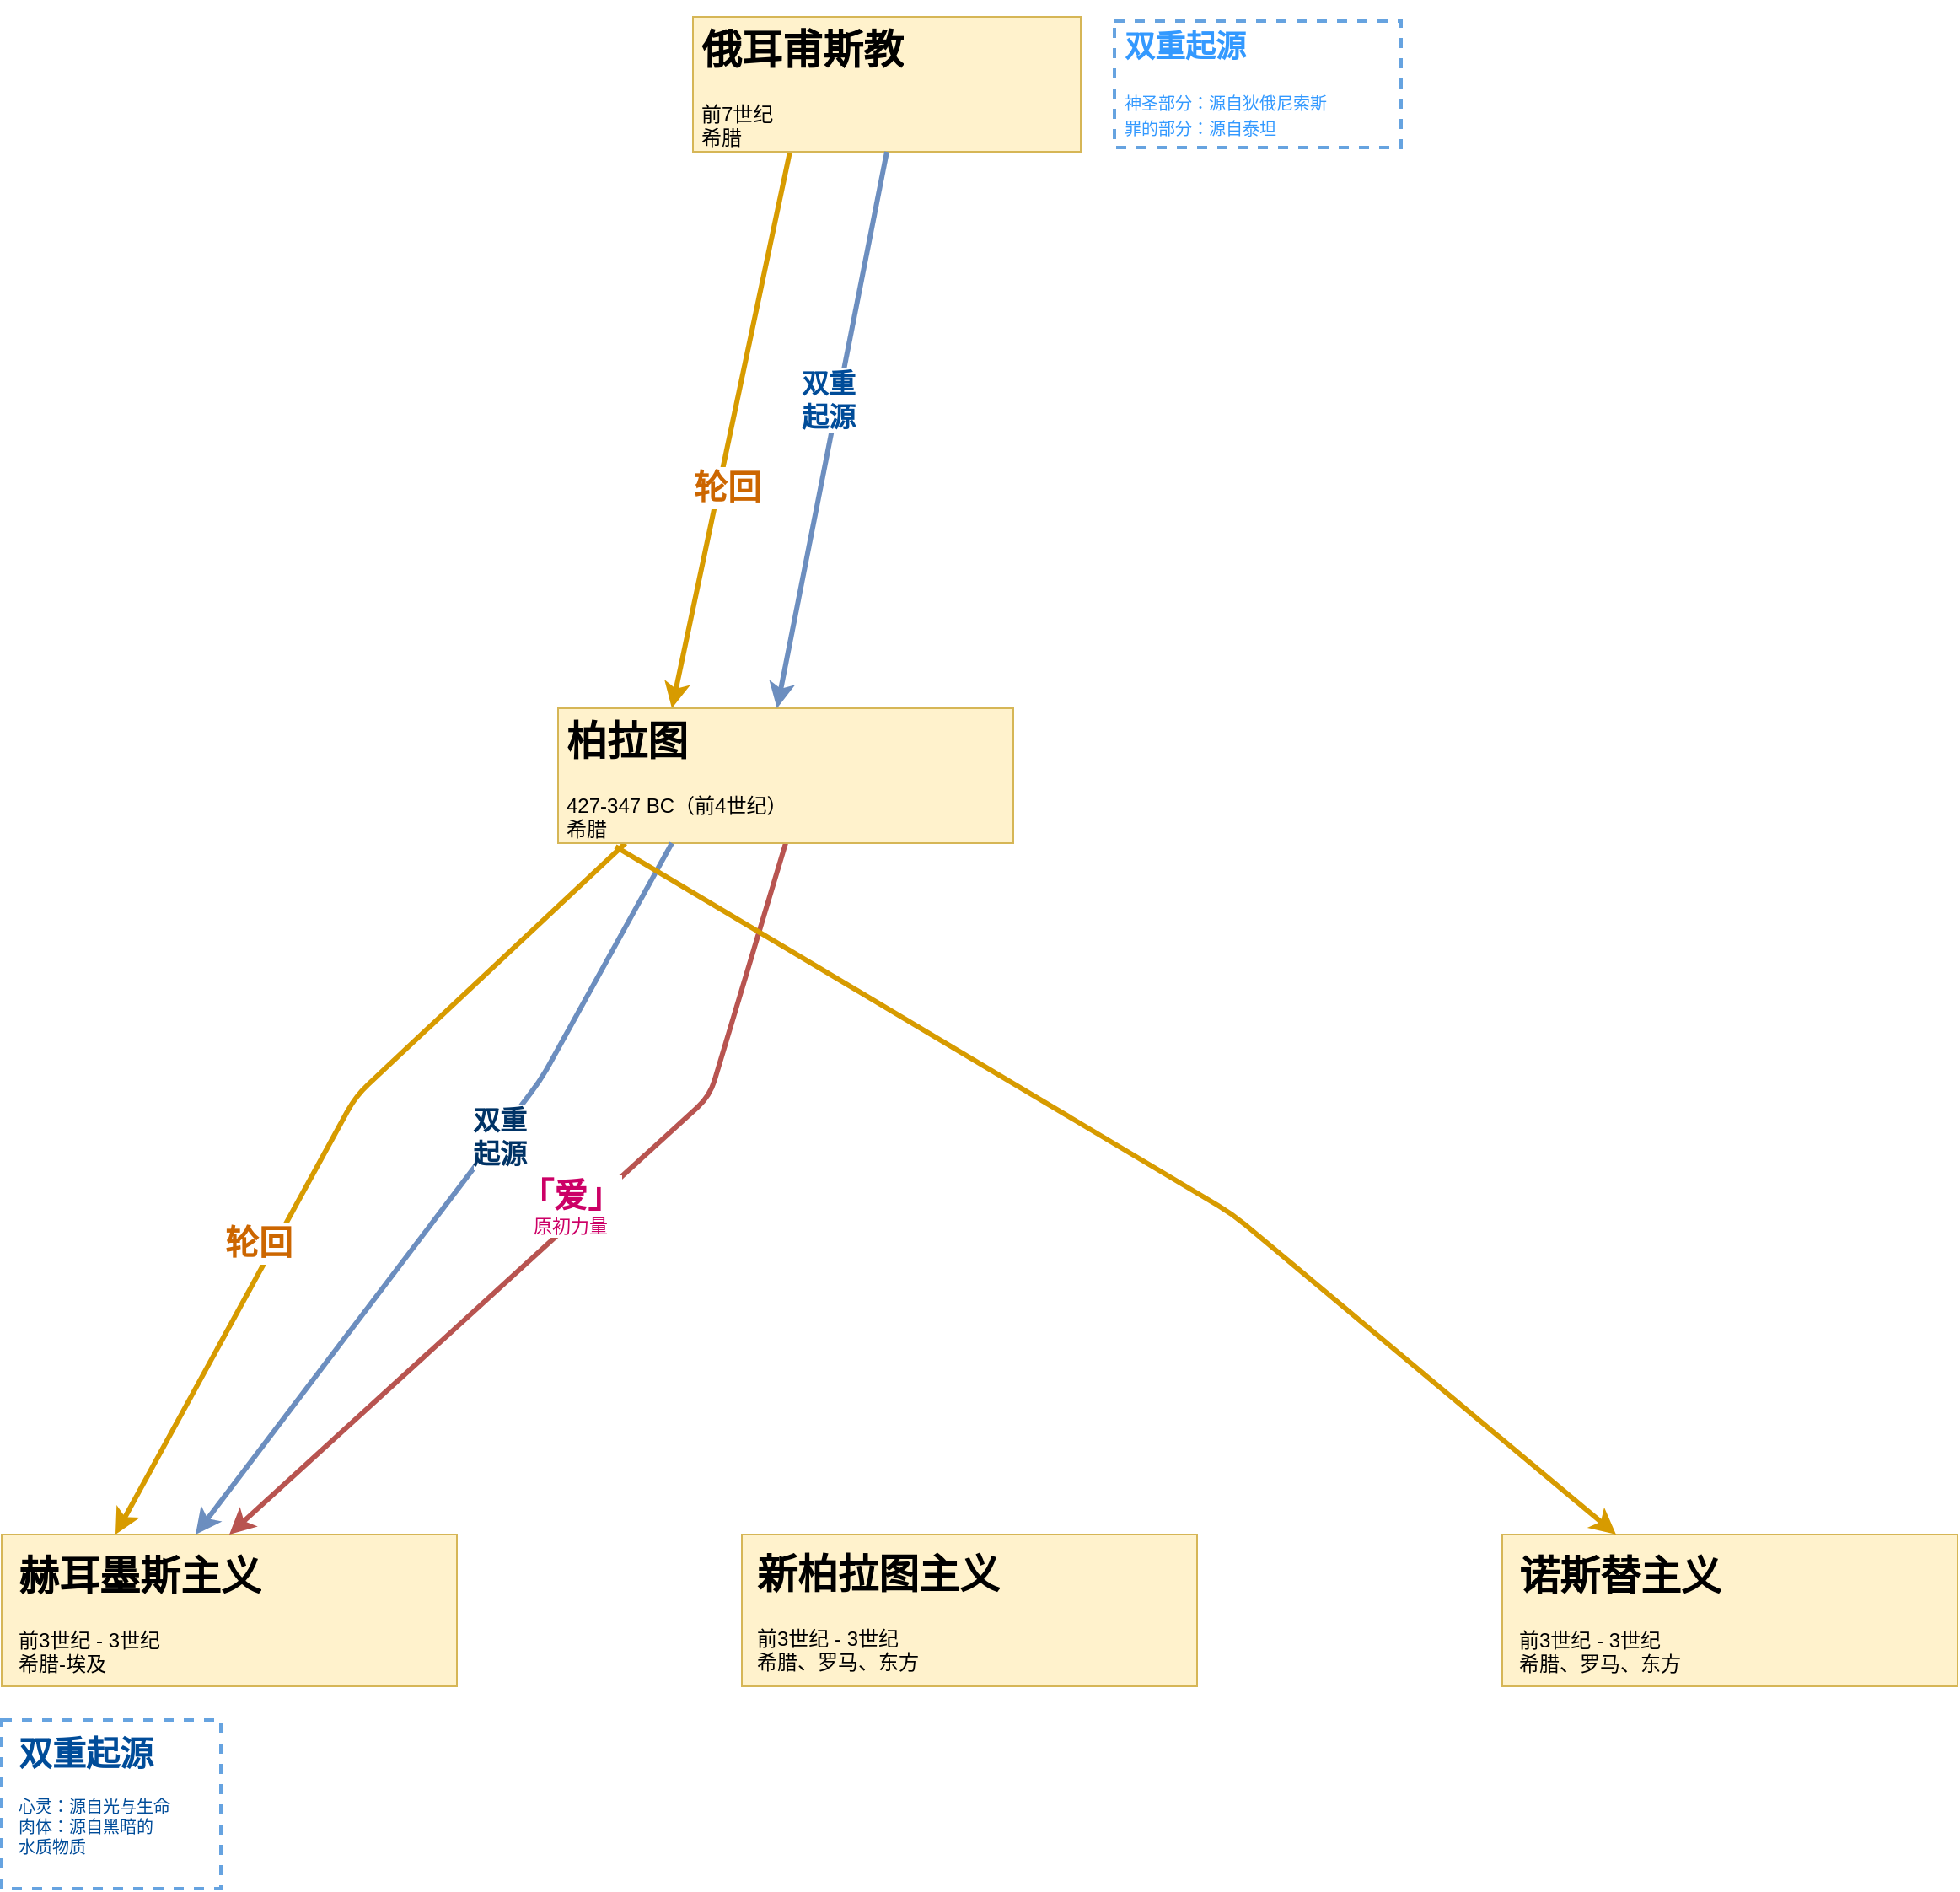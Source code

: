 <mxfile version="13.6.2" type="github">
  <diagram id="PGQh33GmGEEabXiE0Ceb" name="Page-1">
    <mxGraphModel dx="1572" dy="822" grid="1" gridSize="10" guides="1" tooltips="1" connect="1" arrows="1" fold="1" page="1" pageScale="1" pageWidth="2339" pageHeight="3300" math="0" shadow="0">
      <root>
        <mxCell id="0" />
        <mxCell id="1" parent="0" />
        <mxCell id="EsB_VxGgM87q5KJYcQod-5" value="&lt;font style=&quot;font-size: 20px&quot;&gt;轮回&lt;/font&gt;" style="endArrow=classic;html=1;entryX=0.25;entryY=0;entryDx=0;entryDy=0;fillColor=#ffe6cc;strokeColor=#d79b00;strokeWidth=3;exitX=0.25;exitY=1;exitDx=0;exitDy=0;fontSize=18;fontColor=#CC6600;fontStyle=1" parent="1" source="N6O5T9l40N1phpzyZDKu-2" target="N6O5T9l40N1phpzyZDKu-3" edge="1">
          <mxGeometry x="0.206" y="5" width="50" height="50" relative="1" as="geometry">
            <mxPoint x="190" y="120" as="sourcePoint" />
            <mxPoint x="167.5" y="290" as="targetPoint" />
            <Array as="points" />
            <mxPoint y="-1" as="offset" />
          </mxGeometry>
        </mxCell>
        <mxCell id="EsB_VxGgM87q5KJYcQod-7" value="&lt;font style=&quot;font-size: 20px&quot; color=&quot;#cc6600&quot;&gt;轮回&lt;/font&gt;" style="endArrow=classic;html=1;entryX=0.25;entryY=0;entryDx=0;entryDy=0;fillColor=#ffe6cc;strokeColor=#d79b00;strokeWidth=3;fontSize=18;exitX=0.148;exitY=1;exitDx=0;exitDy=0;fontColor=#994C00;fontStyle=1;exitPerimeter=0;" parent="1" source="N6O5T9l40N1phpzyZDKu-3" target="EsB_VxGgM87q5KJYcQod-18" edge="1">
          <mxGeometry x="-0.04" y="64" width="50" height="50" relative="1" as="geometry">
            <mxPoint x="430" y="470" as="sourcePoint" />
            <mxPoint x="165" y="520" as="targetPoint" />
            <Array as="points">
              <mxPoint x="400" y="660" />
            </Array>
            <mxPoint x="-101" y="32" as="offset" />
          </mxGeometry>
        </mxCell>
        <mxCell id="EsB_VxGgM87q5KJYcQod-18" value="&lt;h1&gt;赫耳墨斯主义&lt;/h1&gt;&lt;div&gt;前3世纪 - 3世纪&lt;/div&gt;&lt;div&gt;希腊-埃及&lt;br&gt;&lt;/div&gt;" style="text;html=1;strokeColor=#d6b656;fillColor=#fff2cc;spacing=10;spacingTop=-20;whiteSpace=wrap;overflow=hidden;rounded=0;glass=0;" parent="1" vertex="1">
          <mxGeometry x="190" y="920" width="270" height="90" as="geometry" />
        </mxCell>
        <mxCell id="EsB_VxGgM87q5KJYcQod-22" value="&lt;div style=&quot;text-align: left&quot;&gt;&lt;b&gt;&lt;font color=&quot;#cc0066&quot;&gt;&lt;font style=&quot;font-size: 20px&quot;&gt;「爱&lt;/font&gt;&lt;span style=&quot;font-size: 20px&quot;&gt;」&lt;/span&gt;&lt;/font&gt;&lt;/b&gt;&lt;/div&gt;&lt;font color=&quot;#cc0066&quot;&gt;原初力量&lt;/font&gt;" style="endArrow=classic;html=1;fillColor=#f8cecc;strokeColor=#b85450;entryX=0.5;entryY=0;entryDx=0;entryDy=0;exitX=0.5;exitY=1;exitDx=0;exitDy=0;strokeWidth=3;" parent="1" source="N6O5T9l40N1phpzyZDKu-3" target="EsB_VxGgM87q5KJYcQod-18" edge="1">
          <mxGeometry x="-0.034" y="-8" width="50" height="50" relative="1" as="geometry">
            <mxPoint x="330" y="390" as="sourcePoint" />
            <mxPoint x="310" y="660" as="targetPoint" />
            <Array as="points">
              <mxPoint x="610" y="660" />
            </Array>
            <mxPoint as="offset" />
          </mxGeometry>
        </mxCell>
        <mxCell id="N6O5T9l40N1phpzyZDKu-2" value="&lt;h1&gt;俄耳甫斯教&lt;/h1&gt;&lt;div&gt;前7世纪&lt;/div&gt;&lt;div&gt;希腊&lt;/div&gt;" style="text;html=1;strokeColor=#d6b656;fillColor=#fff2cc;spacing=5;spacingTop=-20;whiteSpace=wrap;overflow=hidden;rounded=0;glass=0;" parent="1" vertex="1">
          <mxGeometry x="600" y="20" width="230" height="80" as="geometry" />
        </mxCell>
        <mxCell id="N6O5T9l40N1phpzyZDKu-3" value="&lt;h1&gt;柏拉图&lt;/h1&gt;&lt;div&gt;427-347 BC（前4世纪）&lt;/div&gt;&lt;div&gt;希腊&lt;br&gt;&lt;/div&gt;" style="text;html=1;strokeColor=#d6b656;fillColor=#fff2cc;spacing=5;spacingTop=-20;whiteSpace=wrap;overflow=hidden;rounded=0;glass=0;" parent="1" vertex="1">
          <mxGeometry x="520" y="430" width="270" height="80" as="geometry" />
        </mxCell>
        <mxCell id="N6O5T9l40N1phpzyZDKu-7" value="双重&lt;br&gt;起源" style="endArrow=classic;html=1;fontSize=16;exitX=0.5;exitY=1;exitDx=0;exitDy=0;entryX=0.481;entryY=0;entryDx=0;entryDy=0;entryPerimeter=0;fillColor=#dae8fc;strokeColor=#6c8ebf;strokeWidth=3;fontColor=#004C99;fontStyle=1" parent="1" source="N6O5T9l40N1phpzyZDKu-2" target="N6O5T9l40N1phpzyZDKu-3" edge="1">
          <mxGeometry x="-0.101" y="-5" width="50" height="50" relative="1" as="geometry">
            <mxPoint x="490" y="520" as="sourcePoint" />
            <mxPoint x="540" y="470" as="targetPoint" />
            <Array as="points" />
            <mxPoint x="-1" as="offset" />
          </mxGeometry>
        </mxCell>
        <mxCell id="N6O5T9l40N1phpzyZDKu-8" value="双重&lt;br&gt;起源" style="endArrow=classic;html=1;fontSize=16;entryX=0.426;entryY=0;entryDx=0;entryDy=0;entryPerimeter=0;fillColor=#dae8fc;strokeColor=#6c8ebf;strokeWidth=3;fontColor=#003366;fontStyle=1;exitX=0.25;exitY=1;exitDx=0;exitDy=0;" parent="1" target="EsB_VxGgM87q5KJYcQod-18" edge="1" source="N6O5T9l40N1phpzyZDKu-3">
          <mxGeometry x="-0.19" y="1" width="50" height="50" relative="1" as="geometry">
            <mxPoint x="660" y="510" as="sourcePoint" />
            <mxPoint x="474.87" y="650" as="targetPoint" />
            <Array as="points">
              <mxPoint x="510" y="650" />
            </Array>
            <mxPoint as="offset" />
          </mxGeometry>
        </mxCell>
        <mxCell id="N6O5T9l40N1phpzyZDKu-15" value="&lt;h1 style=&quot;font-size: 20px&quot;&gt;&lt;font style=&quot;font-size: 20px&quot;&gt;双重起源&lt;/font&gt;&lt;/h1&gt;&lt;div style=&quot;font-size: 10px&quot;&gt;心灵：源自光与生命&lt;/div&gt;&lt;div style=&quot;font-size: 10px&quot;&gt;肉体：源自黑暗的&lt;/div&gt;&lt;div style=&quot;font-size: 10px&quot;&gt;水质物质&lt;/div&gt;" style="text;html=1;spacing=10;spacingTop=-20;whiteSpace=wrap;overflow=hidden;rounded=0;glass=0;fontColor=#004C99;dashed=1;strokeWidth=2;opacity=60;strokeColor=#0066CC;" parent="1" vertex="1">
          <mxGeometry x="190" y="1030" width="130" height="100" as="geometry" />
        </mxCell>
        <mxCell id="NyYfzIQzvW2G4Te5tXXI-2" value="&lt;font&gt;&lt;b&gt;&lt;font style=&quot;font-size: 18px&quot;&gt;双重起源&lt;/font&gt;&lt;/b&gt;&lt;br&gt;&lt;br&gt;&lt;span style=&quot;font-size: 10px&quot;&gt;神圣部分：源自狄俄尼索斯&lt;/span&gt;&lt;br style=&quot;font-size: 10px&quot;&gt;&lt;span style=&quot;font-size: 10px&quot;&gt;罪的部分：源自泰坦&lt;/span&gt;&lt;/font&gt;" style="text;html=1;fillColor=none;align=left;verticalAlign=middle;whiteSpace=wrap;rounded=0;dashed=1;strokeWidth=2;opacity=60;strokeColor=#0066CC;spacing=6;fontColor=#3399FF;" vertex="1" parent="1">
          <mxGeometry x="850" y="22.5" width="170" height="75" as="geometry" />
        </mxCell>
        <mxCell id="NyYfzIQzvW2G4Te5tXXI-5" value="&lt;h1&gt;新柏拉图主义&lt;/h1&gt;&lt;div&gt;前3世纪 - 3世纪&lt;/div&gt;&lt;div&gt;希腊、罗马、东方&lt;br&gt;&lt;/div&gt;" style="text;html=1;strokeColor=#d6b656;fillColor=#fff2cc;spacing=9;spacingTop=-20;whiteSpace=wrap;overflow=hidden;rounded=0;glass=0;" vertex="1" parent="1">
          <mxGeometry x="629" y="920" width="270" height="90" as="geometry" />
        </mxCell>
        <mxCell id="NyYfzIQzvW2G4Te5tXXI-9" value="&lt;h1&gt;诺斯替主义&lt;/h1&gt;&lt;div&gt;前3世纪 - 3世纪&lt;/div&gt;&lt;div&gt;希腊、罗马、东方&lt;br&gt;&lt;/div&gt;" style="text;html=1;strokeColor=#d6b656;fillColor=#fff2cc;spacing=10;spacingTop=-20;whiteSpace=wrap;overflow=hidden;rounded=0;glass=0;" vertex="1" parent="1">
          <mxGeometry x="1080" y="920" width="270" height="90" as="geometry" />
        </mxCell>
        <mxCell id="NyYfzIQzvW2G4Te5tXXI-12" value="" style="endArrow=classic;html=1;entryX=0.25;entryY=0;entryDx=0;entryDy=0;fillColor=#ffe6cc;strokeColor=#d79b00;strokeWidth=3;fontSize=18;exitX=0.126;exitY=1.025;exitDx=0;exitDy=0;fontColor=#994C00;fontStyle=1;exitPerimeter=0;" edge="1" parent="1" source="N6O5T9l40N1phpzyZDKu-3" target="NyYfzIQzvW2G4Te5tXXI-9">
          <mxGeometry x="-0.04" y="64" width="50" height="50" relative="1" as="geometry">
            <mxPoint x="569.96" y="520" as="sourcePoint" />
            <mxPoint x="267.5" y="930" as="targetPoint" />
            <Array as="points">
              <mxPoint x="920" y="730" />
            </Array>
            <mxPoint x="-101" y="32" as="offset" />
          </mxGeometry>
        </mxCell>
      </root>
    </mxGraphModel>
  </diagram>
</mxfile>
